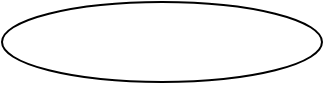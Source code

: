 <mxfile version="20.3.0" type="device"><diagram id="C5RBs43oDa-KdzZeNtuy" name="Page-1"><mxGraphModel dx="698" dy="865" grid="1" gridSize="10" guides="1" tooltips="1" connect="1" arrows="1" fold="1" page="1" pageScale="1" pageWidth="827" pageHeight="1169" math="0" shadow="0"><root><mxCell id="WIyWlLk6GJQsqaUBKTNV-0"/><mxCell id="WIyWlLk6GJQsqaUBKTNV-1" parent="WIyWlLk6GJQsqaUBKTNV-0"/><mxCell id="YBU2U5cGNZtz3vHj4PRj-0" value="" style="ellipse;whiteSpace=wrap;html=1;" vertex="1" parent="WIyWlLk6GJQsqaUBKTNV-1"><mxGeometry x="120" y="80" width="160" height="40" as="geometry"/></mxCell></root></mxGraphModel></diagram></mxfile>